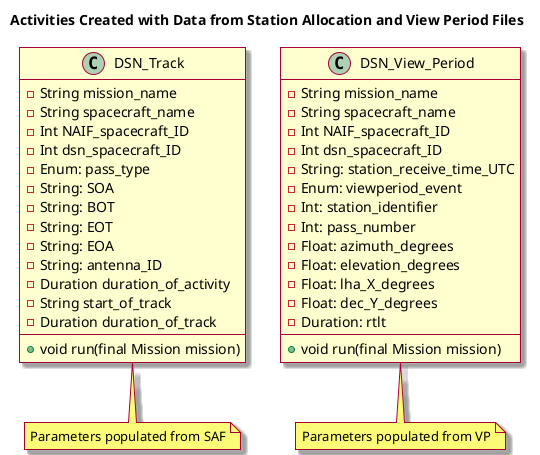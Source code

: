 @startuml

skin rose

title Activities Created with Data from Station Allocation and View Period Files

class DSN_Track {
  -String mission_name
  -String spacecraft_name
  -Int NAIF_spacecraft_ID
  -Int dsn_spacecraft_ID
  -Enum: pass_type
  -String: SOA 
  -String: BOT
  -String: EOT
  -String: EOA
  -String: antenna_ID
  -Duration duration_of_activity
  -String start_of_track
  -Duration duration_of_track
  +void run(final Mission mission)
}
note bottom of DSN_Track: Parameters populated from SAF 
/'
note bottom of DSN_Track: SOA is start of activity
note bottom of DSN_Track: BOT is beginning of track
note bottom of DSN_Track: EOT is end of track
note bottom of DSN_Track: EOA is end of activity
note bottom of DSN_Track: Pass type is pass, DDOR, etc.
'/

class DSN_View_Period {
  -String mission_name
  -String spacecraft_name
  -Int NAIF_spacecraft_ID
  -Int dsn_spacecraft_ID
  -String: station_receive_time_UTC
  -Enum: viewperiod_event
  -Int: station_identifier
  -Int: pass_number
  -Float: azimuth_degrees
  -Float: elevation_degrees
  -Float: lha_X_degrees
  -Float: dec_Y_degrees
  -Duration: rtlt 
  +void run(final Mission mission)
}
note bottom of DSN_View_Period: Parameters populated from VP 

@enduml

